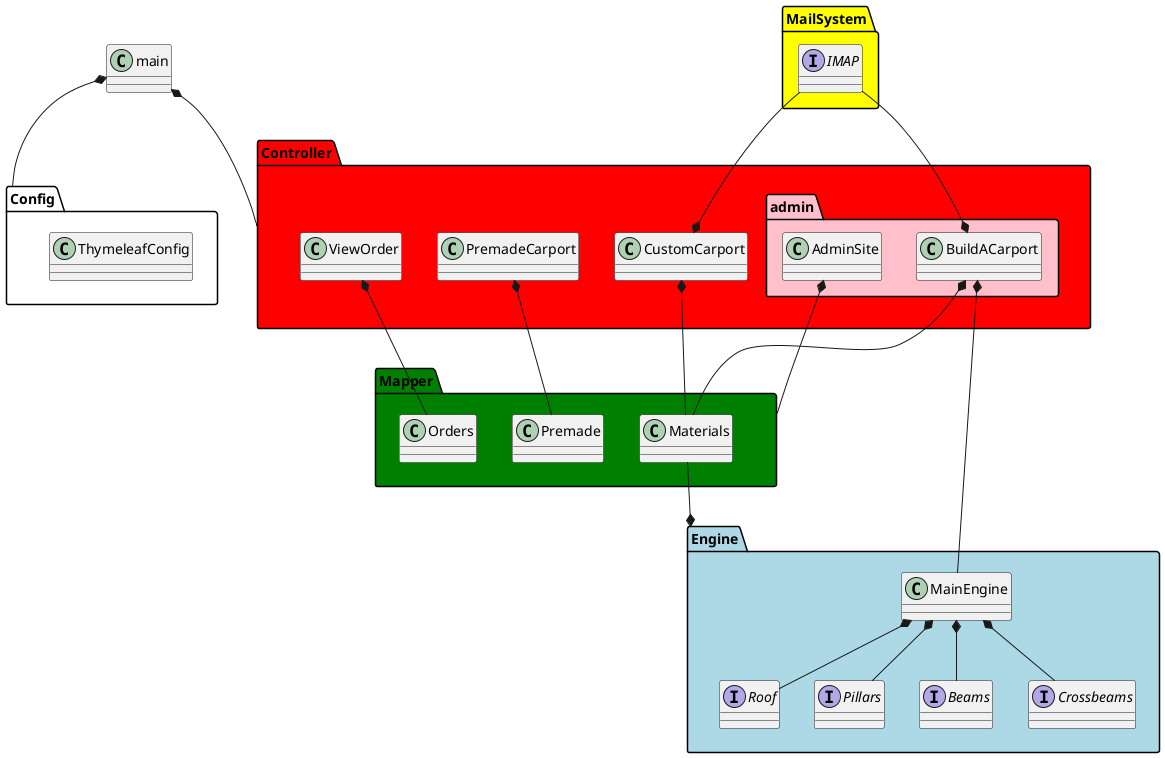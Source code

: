 @startuml
'https://plantuml.com/class-diagram

class main
package "MailSystem" #yellow {
interface IMAP
}
package "Config"{
    class ThymeleafConfig
}
package "Controller" #red {
    class PremadeCarport
    class CustomCarport
    class ViewOrder
    package "admin" #pink {
    class AdminSite
    class BuildACarport
    }
}
package "Mapper" #green {
    class Premade
    class Orders
    class Materials
}
package "Engine" #lightblue {
    class MainEngine
    interface Roof
    interface Pillars
    interface Beams
    interface Crossbeams
}
main *-- "Controller"
main *-- "Config"
PremadeCarport *-- Premade
CustomCarport *-- Materials
ViewOrder *-- Orders
IMAP --* CustomCarport
IMAP --* BuildACarport
BuildACarport *-- MainEngine
BuildACarport *-- Materials
MainEngine *-- Roof
MainEngine *-- Pillars
MainEngine *-- Beams
MainEngine *-- Crossbeams
AdminSite *-- "Mapper"
Materials --* "Engine"

@enduml